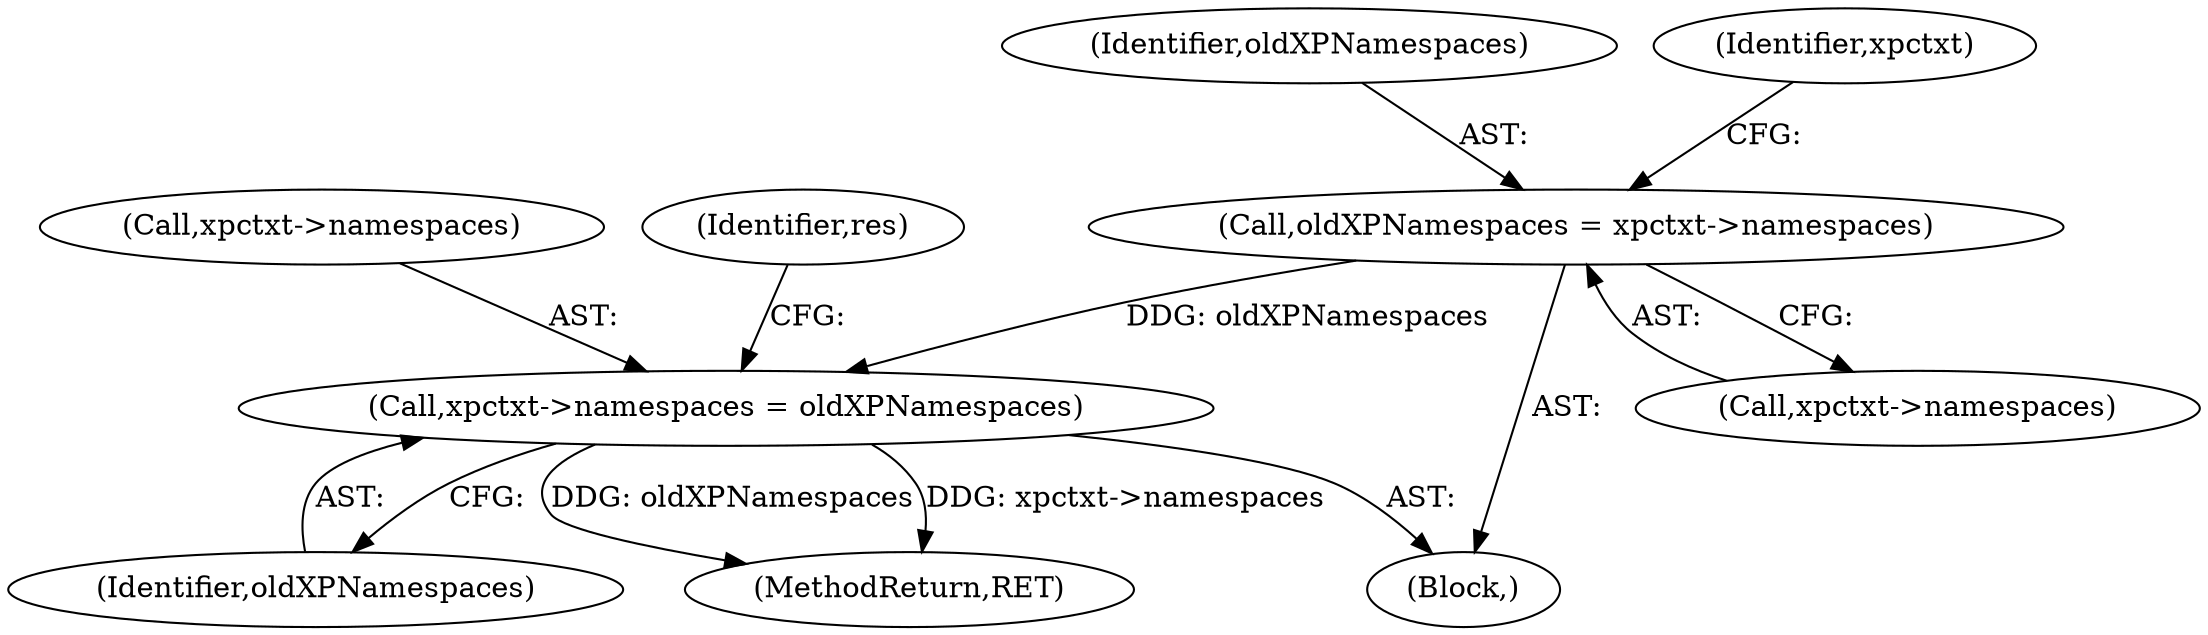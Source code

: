 digraph "1_Chrome_96dbafe288dbe2f0cc45fa3c39daf6d0c37acbab_44@pointer" {
"1000203" [label="(Call,oldXPNamespaces = xpctxt->namespaces)"];
"1000299" [label="(Call,xpctxt->namespaces = oldXPNamespaces)"];
"1000303" [label="(Identifier,oldXPNamespaces)"];
"1000205" [label="(Call,xpctxt->namespaces)"];
"1000300" [label="(Call,xpctxt->namespaces)"];
"1000204" [label="(Identifier,oldXPNamespaces)"];
"1000210" [label="(Identifier,xpctxt)"];
"1000203" [label="(Call,oldXPNamespaces = xpctxt->namespaces)"];
"1000106" [label="(Block,)"];
"1000381" [label="(MethodReturn,RET)"];
"1000306" [label="(Identifier,res)"];
"1000299" [label="(Call,xpctxt->namespaces = oldXPNamespaces)"];
"1000203" -> "1000106"  [label="AST: "];
"1000203" -> "1000205"  [label="CFG: "];
"1000204" -> "1000203"  [label="AST: "];
"1000205" -> "1000203"  [label="AST: "];
"1000210" -> "1000203"  [label="CFG: "];
"1000203" -> "1000299"  [label="DDG: oldXPNamespaces"];
"1000299" -> "1000106"  [label="AST: "];
"1000299" -> "1000303"  [label="CFG: "];
"1000300" -> "1000299"  [label="AST: "];
"1000303" -> "1000299"  [label="AST: "];
"1000306" -> "1000299"  [label="CFG: "];
"1000299" -> "1000381"  [label="DDG: oldXPNamespaces"];
"1000299" -> "1000381"  [label="DDG: xpctxt->namespaces"];
}
